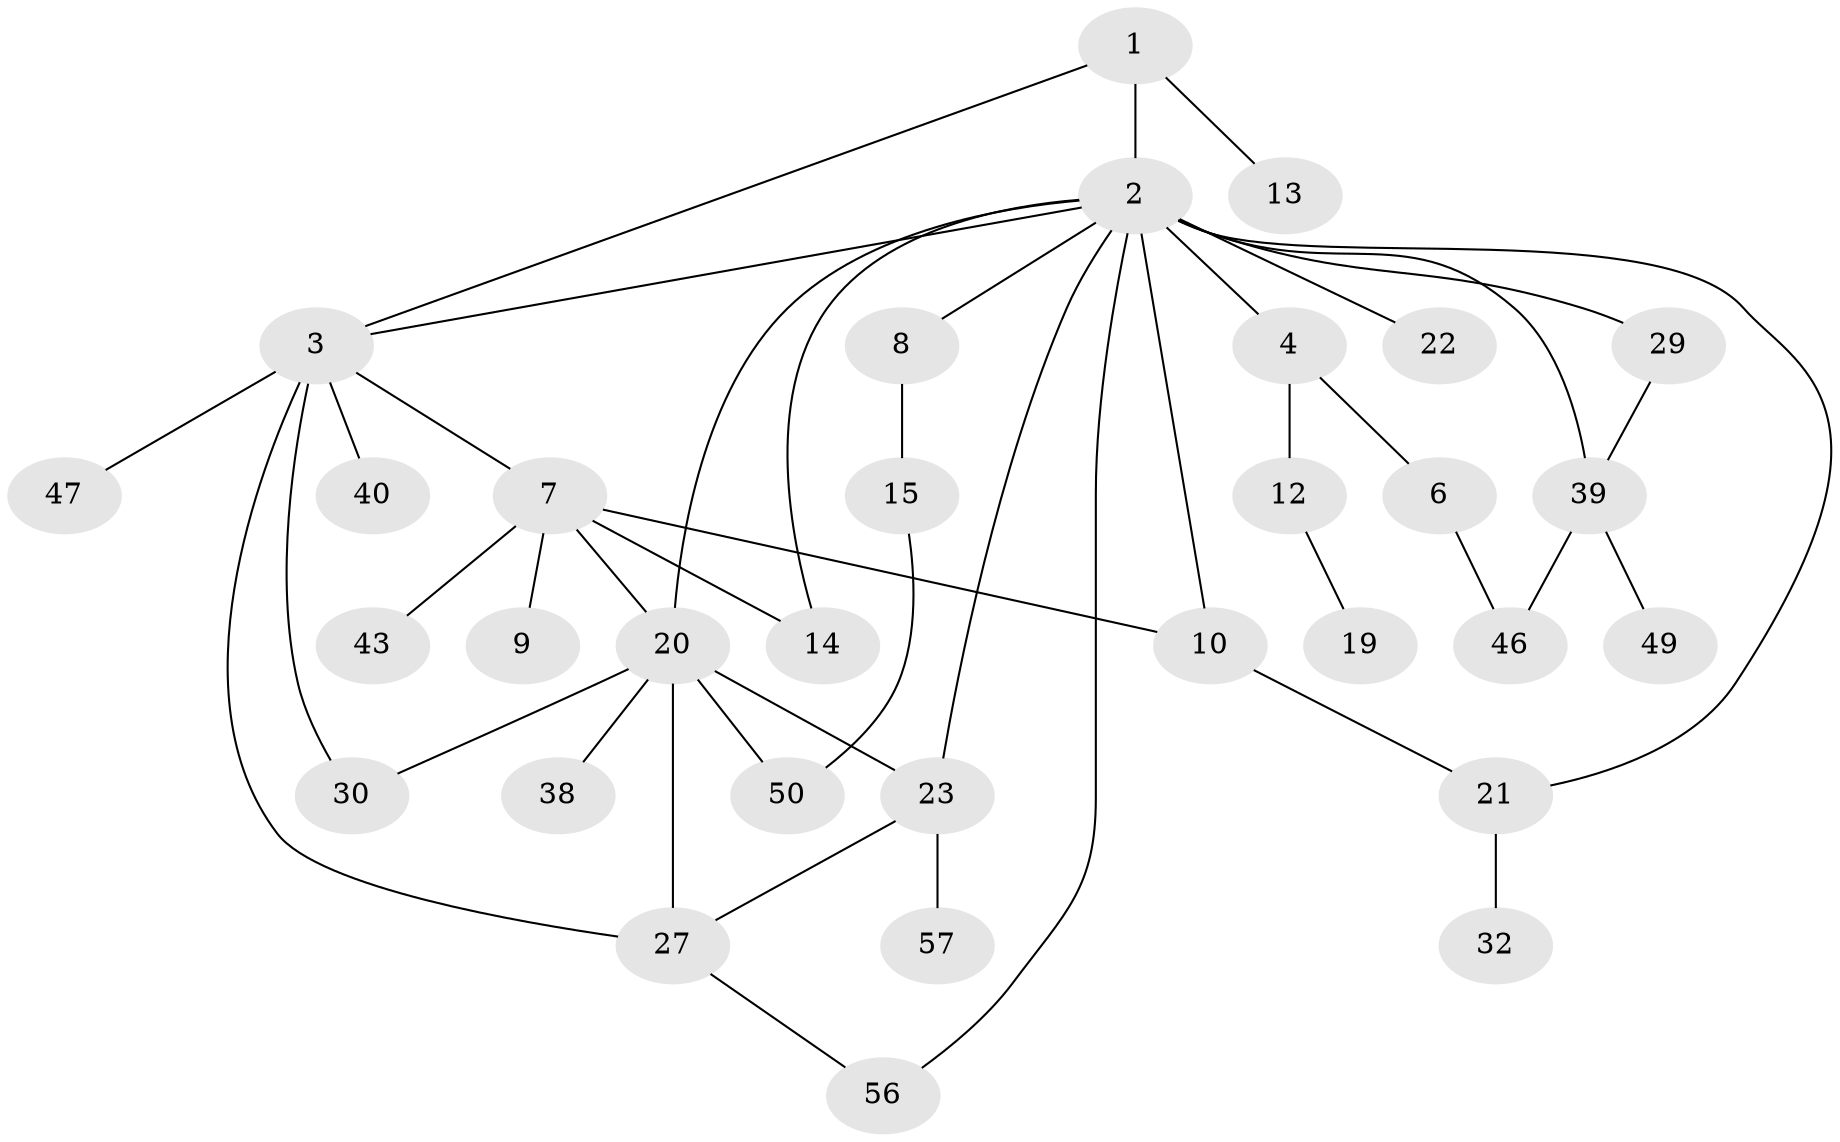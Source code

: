 // original degree distribution, {3: 0.2, 7: 0.015384615384615385, 6: 0.046153846153846156, 5: 0.046153846153846156, 4: 0.07692307692307693, 2: 0.3230769230769231, 1: 0.2923076923076923}
// Generated by graph-tools (version 1.1) at 2025/13/03/09/25 04:13:31]
// undirected, 32 vertices, 44 edges
graph export_dot {
graph [start="1"]
  node [color=gray90,style=filled];
  1;
  2 [super="+5"];
  3 [super="+35+24+16"];
  4 [super="+11"];
  6 [super="+25+64+45"];
  7;
  8;
  9;
  10 [super="+17"];
  12;
  13 [super="+36"];
  14;
  15 [super="+34"];
  19;
  20 [super="+28"];
  21;
  22;
  23 [super="+41"];
  27 [super="+44+51+52"];
  29;
  30;
  32 [super="+62"];
  38;
  39 [super="+55"];
  40 [super="+63+48"];
  43;
  46;
  47 [super="+54"];
  49 [super="+53"];
  50;
  56;
  57;
  1 -- 2;
  1 -- 3;
  1 -- 13;
  2 -- 4;
  2 -- 20;
  2 -- 21;
  2 -- 22;
  2 -- 23;
  2 -- 3;
  2 -- 39 [weight=2];
  2 -- 8;
  2 -- 10;
  2 -- 14;
  2 -- 56;
  2 -- 29;
  3 -- 7;
  3 -- 27 [weight=2];
  3 -- 30;
  3 -- 47;
  3 -- 40;
  4 -- 6;
  4 -- 12;
  6 -- 46;
  7 -- 9;
  7 -- 10;
  7 -- 14;
  7 -- 43;
  7 -- 20;
  8 -- 15;
  10 -- 21;
  12 -- 19;
  15 -- 50;
  20 -- 38;
  20 -- 23;
  20 -- 50;
  20 -- 27 [weight=2];
  20 -- 30;
  21 -- 32;
  23 -- 27;
  23 -- 57;
  27 -- 56;
  29 -- 39;
  39 -- 46;
  39 -- 49;
}
